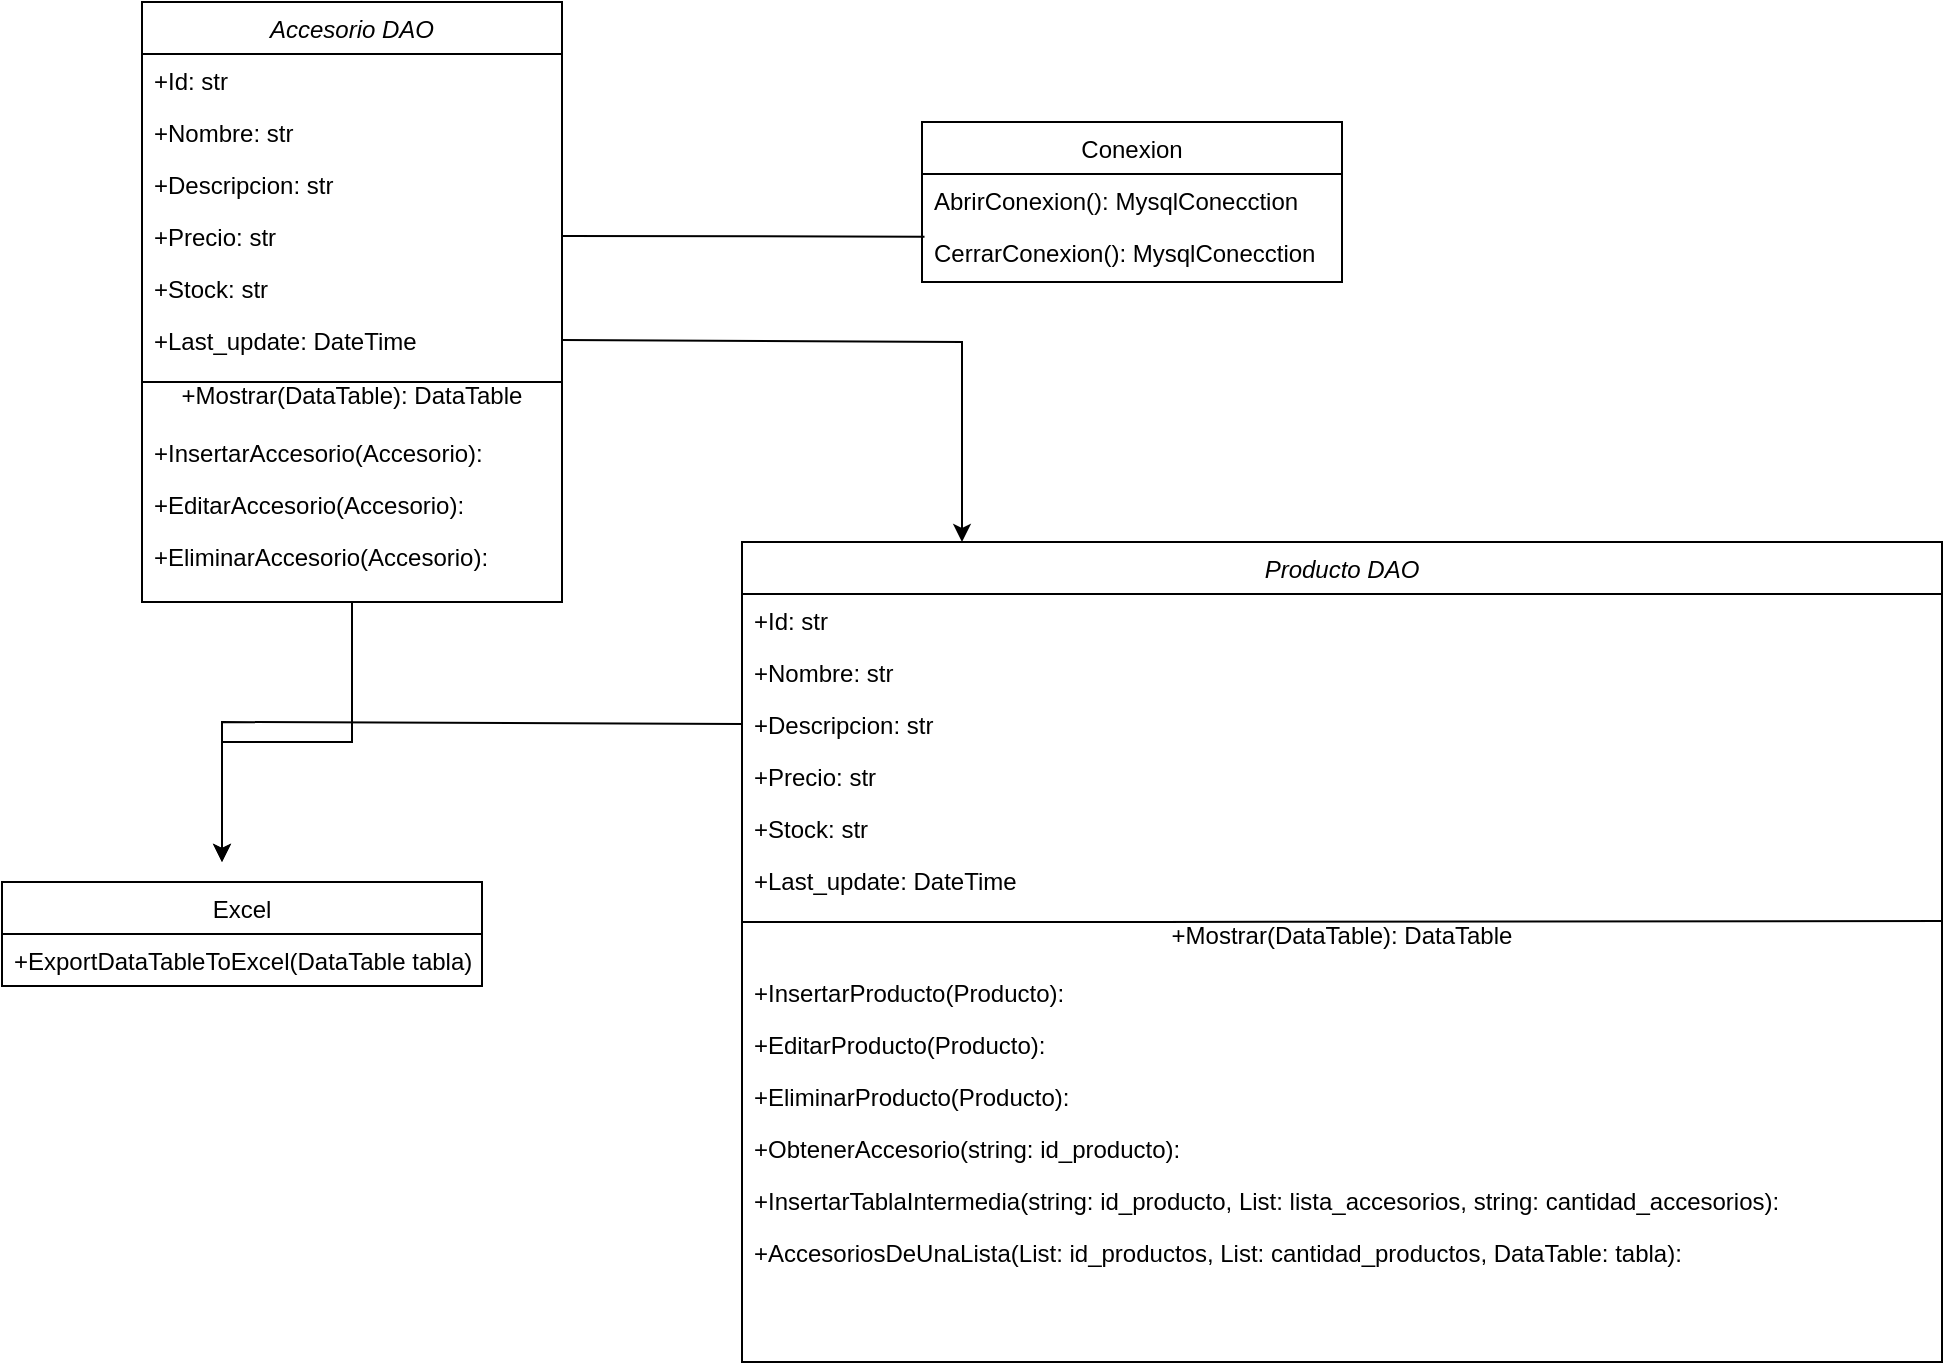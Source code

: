<mxfile version="22.0.8" type="device">
  <diagram id="C5RBs43oDa-KdzZeNtuy" name="Page-1">
    <mxGraphModel dx="954" dy="618" grid="1" gridSize="10" guides="1" tooltips="1" connect="1" arrows="1" fold="1" page="1" pageScale="1" pageWidth="827" pageHeight="1169" math="0" shadow="0">
      <root>
        <mxCell id="WIyWlLk6GJQsqaUBKTNV-0" />
        <mxCell id="WIyWlLk6GJQsqaUBKTNV-1" parent="WIyWlLk6GJQsqaUBKTNV-0" />
        <mxCell id="zkfFHV4jXpPFQw0GAbJ--0" value="Accesorio DAO" style="swimlane;fontStyle=2;align=center;verticalAlign=top;childLayout=stackLayout;horizontal=1;startSize=26;horizontalStack=0;resizeParent=1;resizeLast=0;collapsible=1;marginBottom=0;rounded=0;shadow=0;strokeWidth=1;" parent="WIyWlLk6GJQsqaUBKTNV-1" vertex="1">
          <mxGeometry x="220" y="120" width="210" height="300" as="geometry">
            <mxRectangle x="230" y="140" width="160" height="26" as="alternateBounds" />
          </mxGeometry>
        </mxCell>
        <mxCell id="zkfFHV4jXpPFQw0GAbJ--1" value="+Id: str" style="text;align=left;verticalAlign=top;spacingLeft=4;spacingRight=4;overflow=hidden;rotatable=0;points=[[0,0.5],[1,0.5]];portConstraint=eastwest;" parent="zkfFHV4jXpPFQw0GAbJ--0" vertex="1">
          <mxGeometry y="26" width="210" height="26" as="geometry" />
        </mxCell>
        <mxCell id="zkfFHV4jXpPFQw0GAbJ--2" value="+Nombre: str" style="text;align=left;verticalAlign=top;spacingLeft=4;spacingRight=4;overflow=hidden;rotatable=0;points=[[0,0.5],[1,0.5]];portConstraint=eastwest;rounded=0;shadow=0;html=0;" parent="zkfFHV4jXpPFQw0GAbJ--0" vertex="1">
          <mxGeometry y="52" width="210" height="26" as="geometry" />
        </mxCell>
        <mxCell id="zkfFHV4jXpPFQw0GAbJ--3" value="+Descripcion: str" style="text;align=left;verticalAlign=top;spacingLeft=4;spacingRight=4;overflow=hidden;rotatable=0;points=[[0,0.5],[1,0.5]];portConstraint=eastwest;rounded=0;shadow=0;html=0;" parent="zkfFHV4jXpPFQw0GAbJ--0" vertex="1">
          <mxGeometry y="78" width="210" height="26" as="geometry" />
        </mxCell>
        <mxCell id="73g91Enmt_lT-AqQnca4-1" value="+Precio: str" style="text;align=left;verticalAlign=top;spacingLeft=4;spacingRight=4;overflow=hidden;rotatable=0;points=[[0,0.5],[1,0.5]];portConstraint=eastwest;rounded=0;shadow=0;html=0;" vertex="1" parent="zkfFHV4jXpPFQw0GAbJ--0">
          <mxGeometry y="104" width="210" height="26" as="geometry" />
        </mxCell>
        <mxCell id="73g91Enmt_lT-AqQnca4-2" value="+Stock: str" style="text;align=left;verticalAlign=top;spacingLeft=4;spacingRight=4;overflow=hidden;rotatable=0;points=[[0,0.5],[1,0.5]];portConstraint=eastwest;rounded=0;shadow=0;html=0;" vertex="1" parent="zkfFHV4jXpPFQw0GAbJ--0">
          <mxGeometry y="130" width="210" height="26" as="geometry" />
        </mxCell>
        <mxCell id="73g91Enmt_lT-AqQnca4-3" value="+Last_update: DateTime" style="text;align=left;verticalAlign=top;spacingLeft=4;spacingRight=4;overflow=hidden;rotatable=0;points=[[0,0.5],[1,0.5]];portConstraint=eastwest;rounded=0;shadow=0;html=0;" vertex="1" parent="zkfFHV4jXpPFQw0GAbJ--0">
          <mxGeometry y="156" width="210" height="26" as="geometry" />
        </mxCell>
        <mxCell id="73g91Enmt_lT-AqQnca4-0" value="" style="endArrow=none;html=1;rounded=0;" edge="1" parent="zkfFHV4jXpPFQw0GAbJ--0">
          <mxGeometry width="50" height="50" relative="1" as="geometry">
            <mxPoint y="190" as="sourcePoint" />
            <mxPoint x="210" y="190" as="targetPoint" />
          </mxGeometry>
        </mxCell>
        <mxCell id="73g91Enmt_lT-AqQnca4-6" value="+Mostrar(DataTable): DataTable" style="text;html=1;strokeColor=none;fillColor=none;align=center;verticalAlign=middle;whiteSpace=wrap;rounded=0;" vertex="1" parent="zkfFHV4jXpPFQw0GAbJ--0">
          <mxGeometry y="182" width="210" height="30" as="geometry" />
        </mxCell>
        <mxCell id="zkfFHV4jXpPFQw0GAbJ--5" value="+InsertarAccesorio(Accesorio): " style="text;align=left;verticalAlign=top;spacingLeft=4;spacingRight=4;overflow=hidden;rotatable=0;points=[[0,0.5],[1,0.5]];portConstraint=eastwest;" parent="zkfFHV4jXpPFQw0GAbJ--0" vertex="1">
          <mxGeometry y="212" width="210" height="26" as="geometry" />
        </mxCell>
        <mxCell id="73g91Enmt_lT-AqQnca4-10" value="+EditarAccesorio(Accesorio): " style="text;align=left;verticalAlign=top;spacingLeft=4;spacingRight=4;overflow=hidden;rotatable=0;points=[[0,0.5],[1,0.5]];portConstraint=eastwest;" vertex="1" parent="zkfFHV4jXpPFQw0GAbJ--0">
          <mxGeometry y="238" width="210" height="26" as="geometry" />
        </mxCell>
        <mxCell id="73g91Enmt_lT-AqQnca4-9" value="+EliminarAccesorio(Accesorio): " style="text;align=left;verticalAlign=top;spacingLeft=4;spacingRight=4;overflow=hidden;rotatable=0;points=[[0,0.5],[1,0.5]];portConstraint=eastwest;" vertex="1" parent="zkfFHV4jXpPFQw0GAbJ--0">
          <mxGeometry y="264" width="210" height="26" as="geometry" />
        </mxCell>
        <mxCell id="zkfFHV4jXpPFQw0GAbJ--17" value="Conexion" style="swimlane;fontStyle=0;align=center;verticalAlign=top;childLayout=stackLayout;horizontal=1;startSize=26;horizontalStack=0;resizeParent=1;resizeLast=0;collapsible=1;marginBottom=0;rounded=0;shadow=0;strokeWidth=1;" parent="WIyWlLk6GJQsqaUBKTNV-1" vertex="1">
          <mxGeometry x="610" y="180" width="210" height="80" as="geometry">
            <mxRectangle x="550" y="140" width="160" height="26" as="alternateBounds" />
          </mxGeometry>
        </mxCell>
        <mxCell id="73g91Enmt_lT-AqQnca4-13" value="AbrirConexion(): MysqlConecction" style="text;align=left;verticalAlign=top;spacingLeft=4;spacingRight=4;overflow=hidden;rotatable=0;points=[[0,0.5],[1,0.5]];portConstraint=eastwest;" vertex="1" parent="zkfFHV4jXpPFQw0GAbJ--17">
          <mxGeometry y="26" width="210" height="26" as="geometry" />
        </mxCell>
        <mxCell id="73g91Enmt_lT-AqQnca4-14" value="CerrarConexion(): MysqlConecction" style="text;align=left;verticalAlign=top;spacingLeft=4;spacingRight=4;overflow=hidden;rotatable=0;points=[[0,0.5],[1,0.5]];portConstraint=eastwest;" vertex="1" parent="zkfFHV4jXpPFQw0GAbJ--17">
          <mxGeometry y="52" width="210" height="26" as="geometry" />
        </mxCell>
        <mxCell id="73g91Enmt_lT-AqQnca4-15" value="Producto DAO" style="swimlane;fontStyle=2;align=center;verticalAlign=top;childLayout=stackLayout;horizontal=1;startSize=26;horizontalStack=0;resizeParent=1;resizeLast=0;collapsible=1;marginBottom=0;rounded=0;shadow=0;strokeWidth=1;" vertex="1" parent="WIyWlLk6GJQsqaUBKTNV-1">
          <mxGeometry x="520" y="390" width="600" height="410" as="geometry">
            <mxRectangle x="230" y="140" width="160" height="26" as="alternateBounds" />
          </mxGeometry>
        </mxCell>
        <mxCell id="73g91Enmt_lT-AqQnca4-16" value="+Id: str" style="text;align=left;verticalAlign=top;spacingLeft=4;spacingRight=4;overflow=hidden;rotatable=0;points=[[0,0.5],[1,0.5]];portConstraint=eastwest;" vertex="1" parent="73g91Enmt_lT-AqQnca4-15">
          <mxGeometry y="26" width="600" height="26" as="geometry" />
        </mxCell>
        <mxCell id="73g91Enmt_lT-AqQnca4-17" value="+Nombre: str" style="text;align=left;verticalAlign=top;spacingLeft=4;spacingRight=4;overflow=hidden;rotatable=0;points=[[0,0.5],[1,0.5]];portConstraint=eastwest;rounded=0;shadow=0;html=0;" vertex="1" parent="73g91Enmt_lT-AqQnca4-15">
          <mxGeometry y="52" width="600" height="26" as="geometry" />
        </mxCell>
        <mxCell id="73g91Enmt_lT-AqQnca4-18" value="+Descripcion: str" style="text;align=left;verticalAlign=top;spacingLeft=4;spacingRight=4;overflow=hidden;rotatable=0;points=[[0,0.5],[1,0.5]];portConstraint=eastwest;rounded=0;shadow=0;html=0;" vertex="1" parent="73g91Enmt_lT-AqQnca4-15">
          <mxGeometry y="78" width="600" height="26" as="geometry" />
        </mxCell>
        <mxCell id="73g91Enmt_lT-AqQnca4-19" value="+Precio: str" style="text;align=left;verticalAlign=top;spacingLeft=4;spacingRight=4;overflow=hidden;rotatable=0;points=[[0,0.5],[1,0.5]];portConstraint=eastwest;rounded=0;shadow=0;html=0;" vertex="1" parent="73g91Enmt_lT-AqQnca4-15">
          <mxGeometry y="104" width="600" height="26" as="geometry" />
        </mxCell>
        <mxCell id="73g91Enmt_lT-AqQnca4-20" value="+Stock: str" style="text;align=left;verticalAlign=top;spacingLeft=4;spacingRight=4;overflow=hidden;rotatable=0;points=[[0,0.5],[1,0.5]];portConstraint=eastwest;rounded=0;shadow=0;html=0;" vertex="1" parent="73g91Enmt_lT-AqQnca4-15">
          <mxGeometry y="130" width="600" height="26" as="geometry" />
        </mxCell>
        <mxCell id="73g91Enmt_lT-AqQnca4-21" value="+Last_update: DateTime" style="text;align=left;verticalAlign=top;spacingLeft=4;spacingRight=4;overflow=hidden;rotatable=0;points=[[0,0.5],[1,0.5]];portConstraint=eastwest;rounded=0;shadow=0;html=0;" vertex="1" parent="73g91Enmt_lT-AqQnca4-15">
          <mxGeometry y="156" width="600" height="26" as="geometry" />
        </mxCell>
        <mxCell id="73g91Enmt_lT-AqQnca4-22" value="" style="endArrow=none;html=1;rounded=0;" edge="1" parent="73g91Enmt_lT-AqQnca4-15">
          <mxGeometry width="50" height="50" relative="1" as="geometry">
            <mxPoint y="190" as="sourcePoint" />
            <mxPoint x="210" y="190" as="targetPoint" />
          </mxGeometry>
        </mxCell>
        <mxCell id="73g91Enmt_lT-AqQnca4-23" value="+Mostrar(DataTable): DataTable" style="text;html=1;strokeColor=none;fillColor=none;align=center;verticalAlign=middle;whiteSpace=wrap;rounded=0;" vertex="1" parent="73g91Enmt_lT-AqQnca4-15">
          <mxGeometry y="182" width="600" height="30" as="geometry" />
        </mxCell>
        <mxCell id="73g91Enmt_lT-AqQnca4-24" value="+InsertarProducto(Producto): " style="text;align=left;verticalAlign=top;spacingLeft=4;spacingRight=4;overflow=hidden;rotatable=0;points=[[0,0.5],[1,0.5]];portConstraint=eastwest;" vertex="1" parent="73g91Enmt_lT-AqQnca4-15">
          <mxGeometry y="212" width="600" height="26" as="geometry" />
        </mxCell>
        <mxCell id="73g91Enmt_lT-AqQnca4-25" value="+EditarProducto(Producto): " style="text;align=left;verticalAlign=top;spacingLeft=4;spacingRight=4;overflow=hidden;rotatable=0;points=[[0,0.5],[1,0.5]];portConstraint=eastwest;" vertex="1" parent="73g91Enmt_lT-AqQnca4-15">
          <mxGeometry y="238" width="600" height="26" as="geometry" />
        </mxCell>
        <mxCell id="73g91Enmt_lT-AqQnca4-26" value="+EliminarProducto(Producto): " style="text;align=left;verticalAlign=top;spacingLeft=4;spacingRight=4;overflow=hidden;rotatable=0;points=[[0,0.5],[1,0.5]];portConstraint=eastwest;" vertex="1" parent="73g91Enmt_lT-AqQnca4-15">
          <mxGeometry y="264" width="600" height="26" as="geometry" />
        </mxCell>
        <mxCell id="73g91Enmt_lT-AqQnca4-30" value="+ObtenerAccesorio(string: id_producto): " style="text;align=left;verticalAlign=top;spacingLeft=4;spacingRight=4;overflow=hidden;rotatable=0;points=[[0,0.5],[1,0.5]];portConstraint=eastwest;" vertex="1" parent="73g91Enmt_lT-AqQnca4-15">
          <mxGeometry y="290" width="600" height="26" as="geometry" />
        </mxCell>
        <mxCell id="73g91Enmt_lT-AqQnca4-31" value="" style="endArrow=none;html=1;rounded=0;entryX=1;entryY=0.25;entryDx=0;entryDy=0;" edge="1" parent="73g91Enmt_lT-AqQnca4-15" target="73g91Enmt_lT-AqQnca4-23">
          <mxGeometry width="50" height="50" relative="1" as="geometry">
            <mxPoint x="210" y="190" as="sourcePoint" />
            <mxPoint x="410" y="220" as="targetPoint" />
          </mxGeometry>
        </mxCell>
        <mxCell id="73g91Enmt_lT-AqQnca4-32" value="+InsertarTablaIntermedia(string: id_producto, List: lista_accesorios, string: cantidad_accesorios): " style="text;align=left;verticalAlign=top;spacingLeft=4;spacingRight=4;overflow=hidden;rotatable=0;points=[[0,0.5],[1,0.5]];portConstraint=eastwest;" vertex="1" parent="73g91Enmt_lT-AqQnca4-15">
          <mxGeometry y="316" width="600" height="26" as="geometry" />
        </mxCell>
        <mxCell id="73g91Enmt_lT-AqQnca4-35" value="+AccesoriosDeUnaLista(List: id_productos, List: cantidad_productos, DataTable: tabla): " style="text;align=left;verticalAlign=top;spacingLeft=4;spacingRight=4;overflow=hidden;rotatable=0;points=[[0,0.5],[1,0.5]];portConstraint=eastwest;" vertex="1" parent="73g91Enmt_lT-AqQnca4-15">
          <mxGeometry y="342" width="600" height="26" as="geometry" />
        </mxCell>
        <mxCell id="73g91Enmt_lT-AqQnca4-28" value="" style="endArrow=classic;html=1;rounded=0;exitX=1;exitY=0.5;exitDx=0;exitDy=0;" edge="1" parent="WIyWlLk6GJQsqaUBKTNV-1" source="73g91Enmt_lT-AqQnca4-3">
          <mxGeometry width="50" height="50" relative="1" as="geometry">
            <mxPoint x="550" y="340" as="sourcePoint" />
            <mxPoint x="630" y="390" as="targetPoint" />
            <Array as="points">
              <mxPoint x="630" y="290" />
            </Array>
          </mxGeometry>
        </mxCell>
        <mxCell id="73g91Enmt_lT-AqQnca4-29" value="" style="endArrow=none;html=1;rounded=0;entryX=0.006;entryY=0.205;entryDx=0;entryDy=0;exitX=1;exitY=0.5;exitDx=0;exitDy=0;entryPerimeter=0;" edge="1" parent="WIyWlLk6GJQsqaUBKTNV-1" source="73g91Enmt_lT-AqQnca4-1" target="73g91Enmt_lT-AqQnca4-14">
          <mxGeometry width="50" height="50" relative="1" as="geometry">
            <mxPoint x="450" y="257" as="sourcePoint" />
            <mxPoint x="630" y="257" as="targetPoint" />
          </mxGeometry>
        </mxCell>
        <mxCell id="73g91Enmt_lT-AqQnca4-36" value="Excel" style="swimlane;fontStyle=0;align=center;verticalAlign=top;childLayout=stackLayout;horizontal=1;startSize=26;horizontalStack=0;resizeParent=1;resizeLast=0;collapsible=1;marginBottom=0;rounded=0;shadow=0;strokeWidth=1;" vertex="1" parent="WIyWlLk6GJQsqaUBKTNV-1">
          <mxGeometry x="150" y="560" width="240" height="52" as="geometry">
            <mxRectangle x="550" y="140" width="160" height="26" as="alternateBounds" />
          </mxGeometry>
        </mxCell>
        <mxCell id="73g91Enmt_lT-AqQnca4-37" value="+ExportDataTableToExcel(DataTable tabla)" style="text;align=left;verticalAlign=top;spacingLeft=4;spacingRight=4;overflow=hidden;rotatable=0;points=[[0,0.5],[1,0.5]];portConstraint=eastwest;" vertex="1" parent="73g91Enmt_lT-AqQnca4-36">
          <mxGeometry y="26" width="240" height="26" as="geometry" />
        </mxCell>
        <mxCell id="73g91Enmt_lT-AqQnca4-39" value="" style="endArrow=classic;html=1;rounded=0;exitX=0;exitY=0.5;exitDx=0;exitDy=0;" edge="1" parent="WIyWlLk6GJQsqaUBKTNV-1" source="73g91Enmt_lT-AqQnca4-18">
          <mxGeometry width="50" height="50" relative="1" as="geometry">
            <mxPoint x="360" y="530" as="sourcePoint" />
            <mxPoint x="260" y="550" as="targetPoint" />
            <Array as="points">
              <mxPoint x="260" y="480" />
            </Array>
          </mxGeometry>
        </mxCell>
        <mxCell id="73g91Enmt_lT-AqQnca4-40" value="" style="endArrow=classic;html=1;rounded=0;exitX=0.5;exitY=1;exitDx=0;exitDy=0;" edge="1" parent="WIyWlLk6GJQsqaUBKTNV-1" source="zkfFHV4jXpPFQw0GAbJ--0">
          <mxGeometry width="50" height="50" relative="1" as="geometry">
            <mxPoint x="360" y="530" as="sourcePoint" />
            <mxPoint x="260" y="550" as="targetPoint" />
            <Array as="points">
              <mxPoint x="325" y="490" />
              <mxPoint x="260" y="490" />
            </Array>
          </mxGeometry>
        </mxCell>
      </root>
    </mxGraphModel>
  </diagram>
</mxfile>
